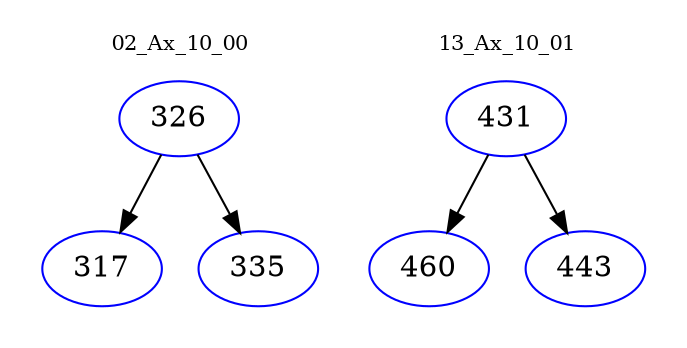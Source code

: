 digraph{
subgraph cluster_0 {
color = white
label = "02_Ax_10_00";
fontsize=10;
T0_326 [label="326", color="blue"]
T0_326 -> T0_317 [color="black"]
T0_317 [label="317", color="blue"]
T0_326 -> T0_335 [color="black"]
T0_335 [label="335", color="blue"]
}
subgraph cluster_1 {
color = white
label = "13_Ax_10_01";
fontsize=10;
T1_431 [label="431", color="blue"]
T1_431 -> T1_460 [color="black"]
T1_460 [label="460", color="blue"]
T1_431 -> T1_443 [color="black"]
T1_443 [label="443", color="blue"]
}
}
